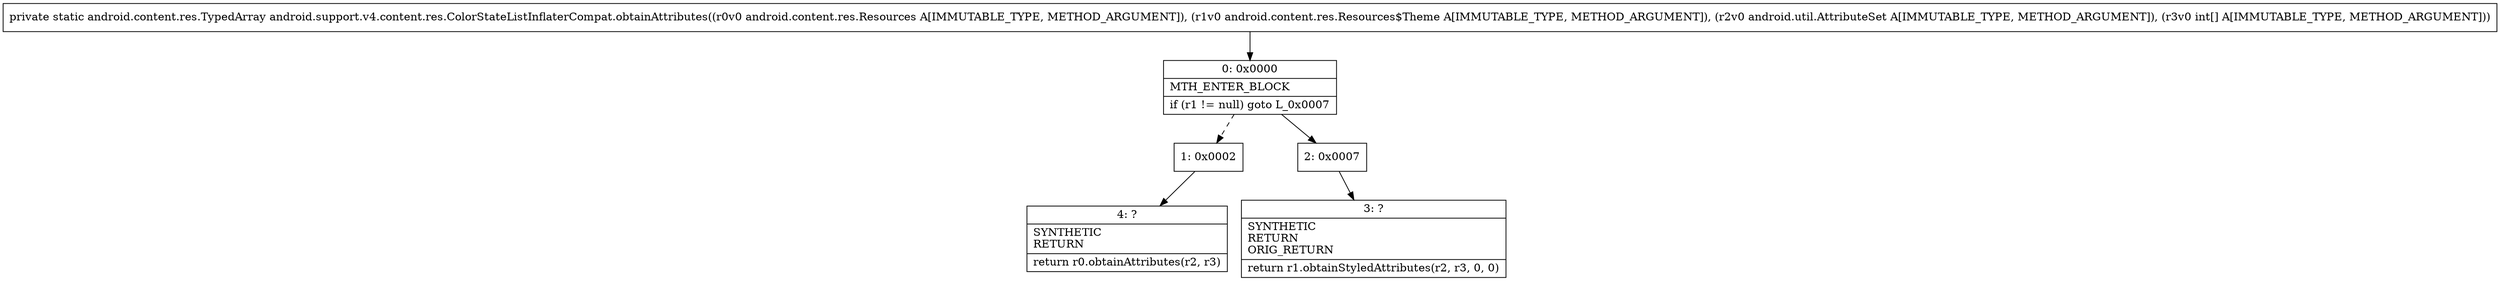 digraph "CFG forandroid.support.v4.content.res.ColorStateListInflaterCompat.obtainAttributes(Landroid\/content\/res\/Resources;Landroid\/content\/res\/Resources$Theme;Landroid\/util\/AttributeSet;[I)Landroid\/content\/res\/TypedArray;" {
Node_0 [shape=record,label="{0\:\ 0x0000|MTH_ENTER_BLOCK\l|if (r1 != null) goto L_0x0007\l}"];
Node_1 [shape=record,label="{1\:\ 0x0002}"];
Node_2 [shape=record,label="{2\:\ 0x0007}"];
Node_3 [shape=record,label="{3\:\ ?|SYNTHETIC\lRETURN\lORIG_RETURN\l|return r1.obtainStyledAttributes(r2, r3, 0, 0)\l}"];
Node_4 [shape=record,label="{4\:\ ?|SYNTHETIC\lRETURN\l|return r0.obtainAttributes(r2, r3)\l}"];
MethodNode[shape=record,label="{private static android.content.res.TypedArray android.support.v4.content.res.ColorStateListInflaterCompat.obtainAttributes((r0v0 android.content.res.Resources A[IMMUTABLE_TYPE, METHOD_ARGUMENT]), (r1v0 android.content.res.Resources$Theme A[IMMUTABLE_TYPE, METHOD_ARGUMENT]), (r2v0 android.util.AttributeSet A[IMMUTABLE_TYPE, METHOD_ARGUMENT]), (r3v0 int[] A[IMMUTABLE_TYPE, METHOD_ARGUMENT])) }"];
MethodNode -> Node_0;
Node_0 -> Node_1[style=dashed];
Node_0 -> Node_2;
Node_1 -> Node_4;
Node_2 -> Node_3;
}

